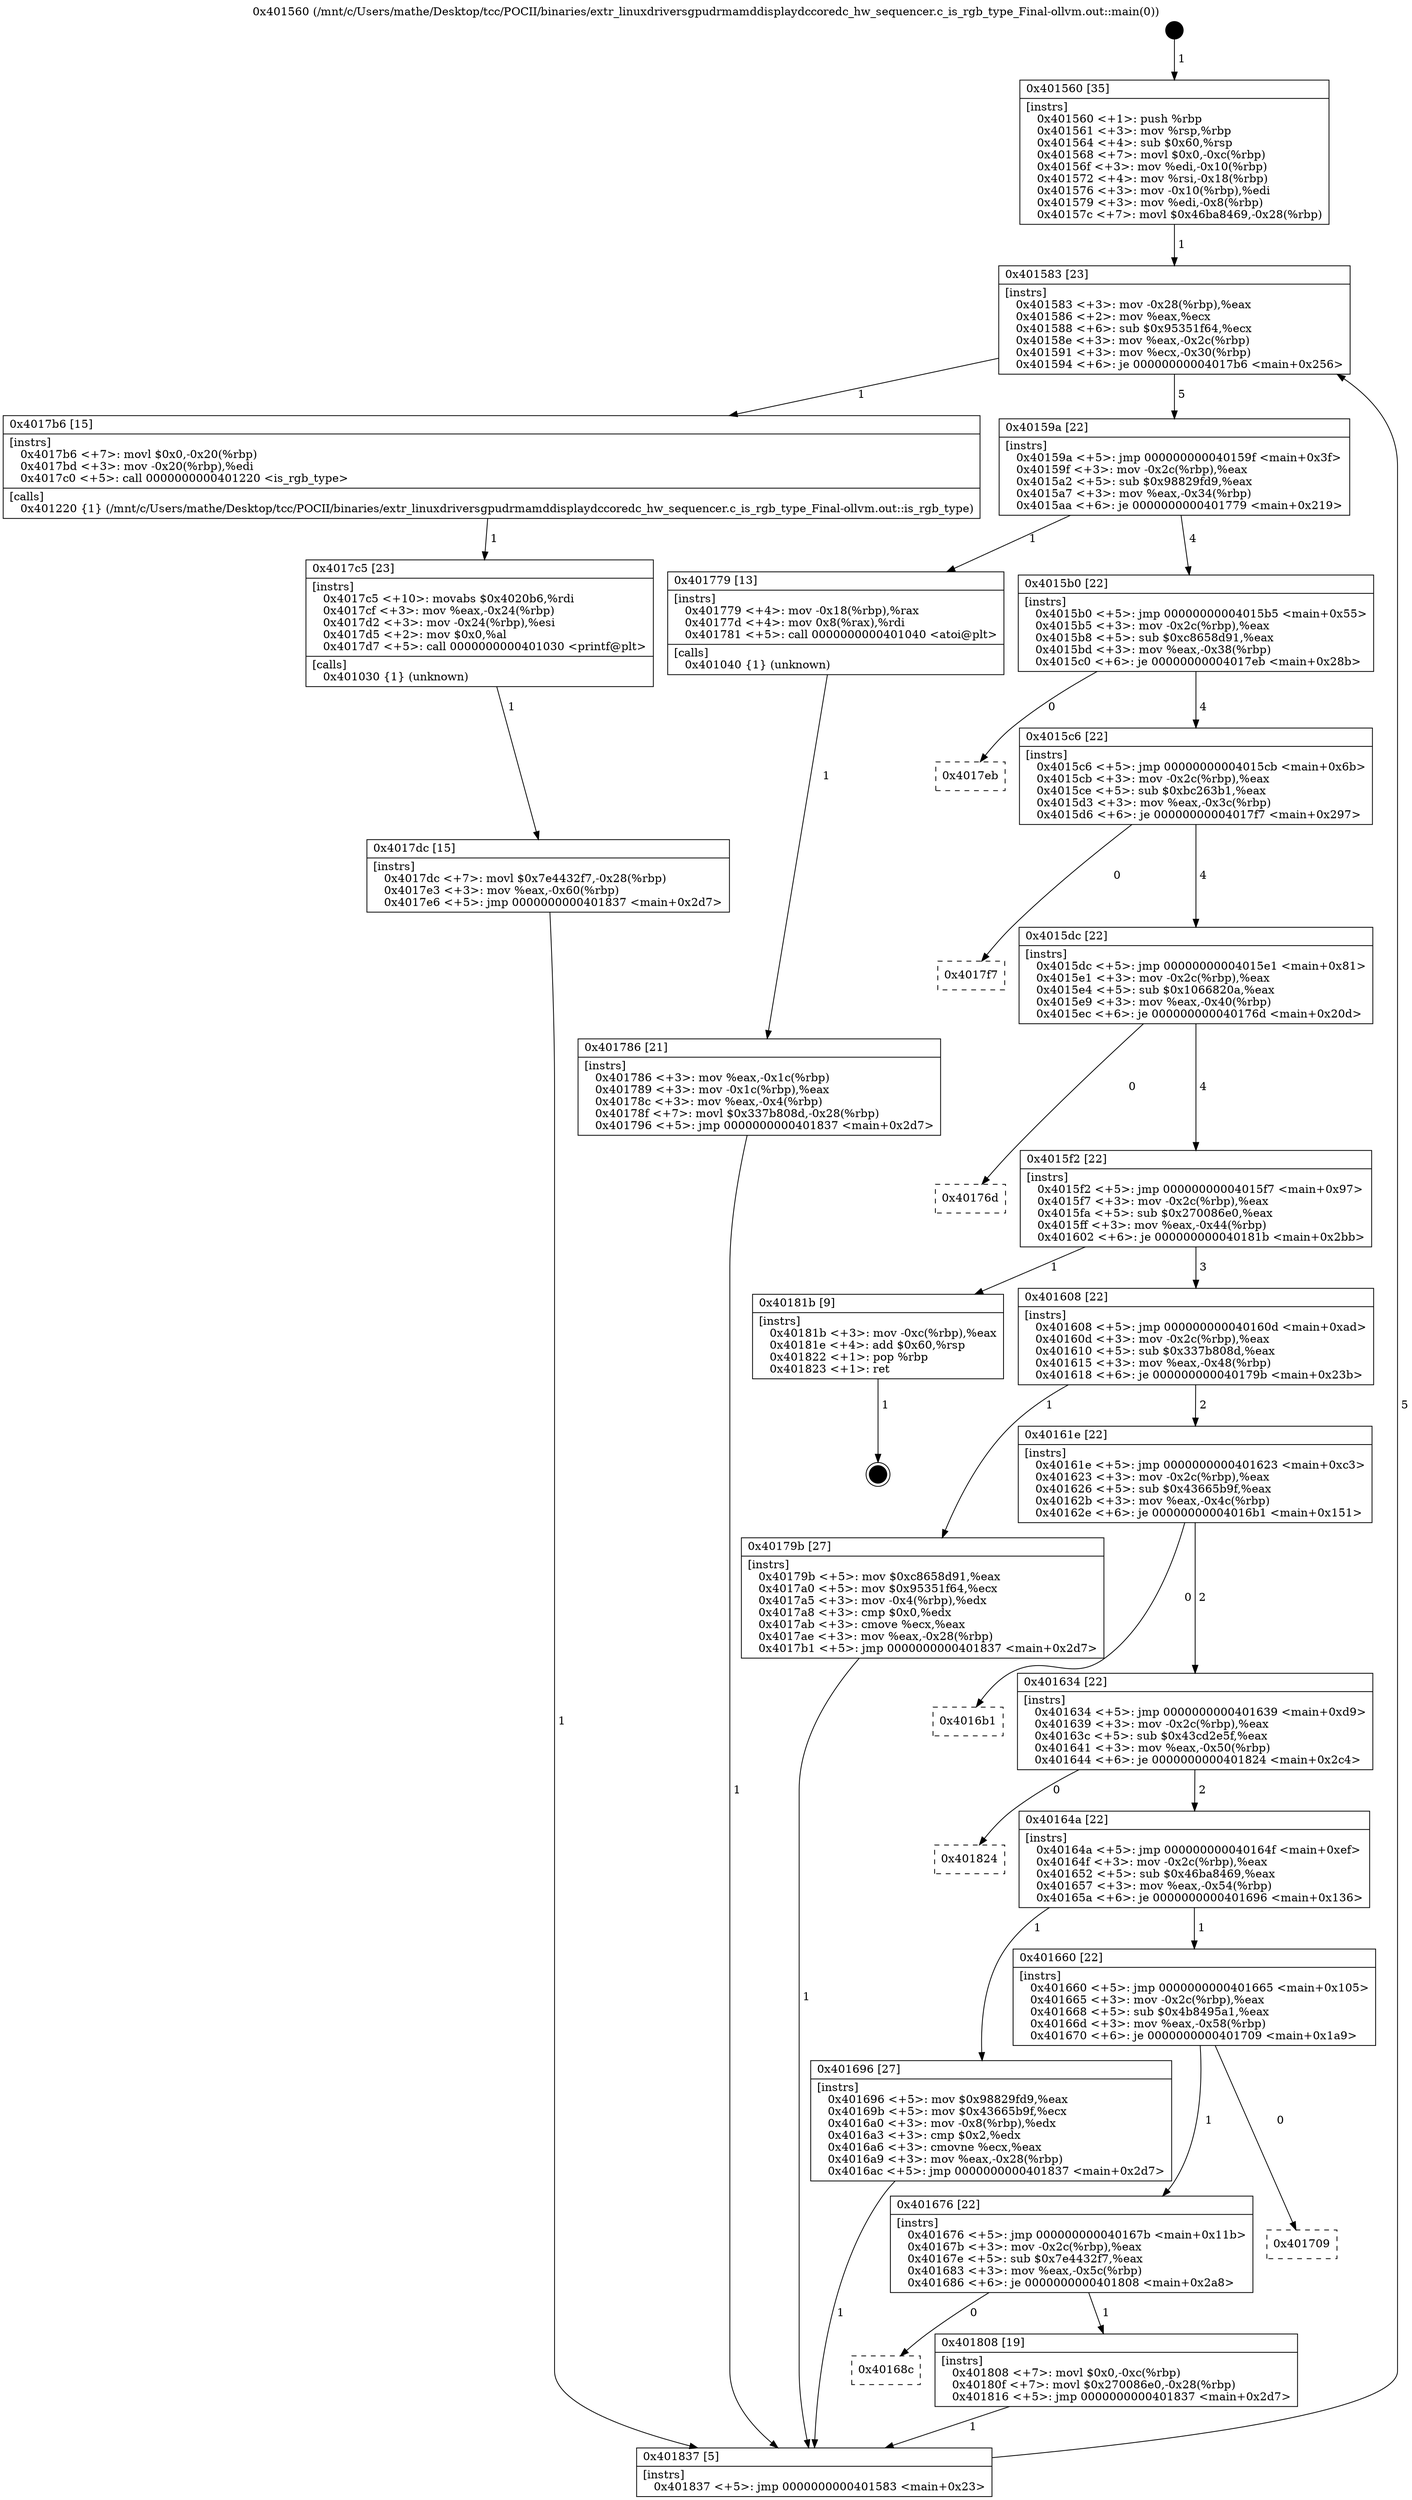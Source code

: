 digraph "0x401560" {
  label = "0x401560 (/mnt/c/Users/mathe/Desktop/tcc/POCII/binaries/extr_linuxdriversgpudrmamddisplaydccoredc_hw_sequencer.c_is_rgb_type_Final-ollvm.out::main(0))"
  labelloc = "t"
  node[shape=record]

  Entry [label="",width=0.3,height=0.3,shape=circle,fillcolor=black,style=filled]
  "0x401583" [label="{
     0x401583 [23]\l
     | [instrs]\l
     &nbsp;&nbsp;0x401583 \<+3\>: mov -0x28(%rbp),%eax\l
     &nbsp;&nbsp;0x401586 \<+2\>: mov %eax,%ecx\l
     &nbsp;&nbsp;0x401588 \<+6\>: sub $0x95351f64,%ecx\l
     &nbsp;&nbsp;0x40158e \<+3\>: mov %eax,-0x2c(%rbp)\l
     &nbsp;&nbsp;0x401591 \<+3\>: mov %ecx,-0x30(%rbp)\l
     &nbsp;&nbsp;0x401594 \<+6\>: je 00000000004017b6 \<main+0x256\>\l
  }"]
  "0x4017b6" [label="{
     0x4017b6 [15]\l
     | [instrs]\l
     &nbsp;&nbsp;0x4017b6 \<+7\>: movl $0x0,-0x20(%rbp)\l
     &nbsp;&nbsp;0x4017bd \<+3\>: mov -0x20(%rbp),%edi\l
     &nbsp;&nbsp;0x4017c0 \<+5\>: call 0000000000401220 \<is_rgb_type\>\l
     | [calls]\l
     &nbsp;&nbsp;0x401220 \{1\} (/mnt/c/Users/mathe/Desktop/tcc/POCII/binaries/extr_linuxdriversgpudrmamddisplaydccoredc_hw_sequencer.c_is_rgb_type_Final-ollvm.out::is_rgb_type)\l
  }"]
  "0x40159a" [label="{
     0x40159a [22]\l
     | [instrs]\l
     &nbsp;&nbsp;0x40159a \<+5\>: jmp 000000000040159f \<main+0x3f\>\l
     &nbsp;&nbsp;0x40159f \<+3\>: mov -0x2c(%rbp),%eax\l
     &nbsp;&nbsp;0x4015a2 \<+5\>: sub $0x98829fd9,%eax\l
     &nbsp;&nbsp;0x4015a7 \<+3\>: mov %eax,-0x34(%rbp)\l
     &nbsp;&nbsp;0x4015aa \<+6\>: je 0000000000401779 \<main+0x219\>\l
  }"]
  Exit [label="",width=0.3,height=0.3,shape=circle,fillcolor=black,style=filled,peripheries=2]
  "0x401779" [label="{
     0x401779 [13]\l
     | [instrs]\l
     &nbsp;&nbsp;0x401779 \<+4\>: mov -0x18(%rbp),%rax\l
     &nbsp;&nbsp;0x40177d \<+4\>: mov 0x8(%rax),%rdi\l
     &nbsp;&nbsp;0x401781 \<+5\>: call 0000000000401040 \<atoi@plt\>\l
     | [calls]\l
     &nbsp;&nbsp;0x401040 \{1\} (unknown)\l
  }"]
  "0x4015b0" [label="{
     0x4015b0 [22]\l
     | [instrs]\l
     &nbsp;&nbsp;0x4015b0 \<+5\>: jmp 00000000004015b5 \<main+0x55\>\l
     &nbsp;&nbsp;0x4015b5 \<+3\>: mov -0x2c(%rbp),%eax\l
     &nbsp;&nbsp;0x4015b8 \<+5\>: sub $0xc8658d91,%eax\l
     &nbsp;&nbsp;0x4015bd \<+3\>: mov %eax,-0x38(%rbp)\l
     &nbsp;&nbsp;0x4015c0 \<+6\>: je 00000000004017eb \<main+0x28b\>\l
  }"]
  "0x40168c" [label="{
     0x40168c\l
  }", style=dashed]
  "0x4017eb" [label="{
     0x4017eb\l
  }", style=dashed]
  "0x4015c6" [label="{
     0x4015c6 [22]\l
     | [instrs]\l
     &nbsp;&nbsp;0x4015c6 \<+5\>: jmp 00000000004015cb \<main+0x6b\>\l
     &nbsp;&nbsp;0x4015cb \<+3\>: mov -0x2c(%rbp),%eax\l
     &nbsp;&nbsp;0x4015ce \<+5\>: sub $0xbc263b1,%eax\l
     &nbsp;&nbsp;0x4015d3 \<+3\>: mov %eax,-0x3c(%rbp)\l
     &nbsp;&nbsp;0x4015d6 \<+6\>: je 00000000004017f7 \<main+0x297\>\l
  }"]
  "0x401808" [label="{
     0x401808 [19]\l
     | [instrs]\l
     &nbsp;&nbsp;0x401808 \<+7\>: movl $0x0,-0xc(%rbp)\l
     &nbsp;&nbsp;0x40180f \<+7\>: movl $0x270086e0,-0x28(%rbp)\l
     &nbsp;&nbsp;0x401816 \<+5\>: jmp 0000000000401837 \<main+0x2d7\>\l
  }"]
  "0x4017f7" [label="{
     0x4017f7\l
  }", style=dashed]
  "0x4015dc" [label="{
     0x4015dc [22]\l
     | [instrs]\l
     &nbsp;&nbsp;0x4015dc \<+5\>: jmp 00000000004015e1 \<main+0x81\>\l
     &nbsp;&nbsp;0x4015e1 \<+3\>: mov -0x2c(%rbp),%eax\l
     &nbsp;&nbsp;0x4015e4 \<+5\>: sub $0x1066820a,%eax\l
     &nbsp;&nbsp;0x4015e9 \<+3\>: mov %eax,-0x40(%rbp)\l
     &nbsp;&nbsp;0x4015ec \<+6\>: je 000000000040176d \<main+0x20d\>\l
  }"]
  "0x401676" [label="{
     0x401676 [22]\l
     | [instrs]\l
     &nbsp;&nbsp;0x401676 \<+5\>: jmp 000000000040167b \<main+0x11b\>\l
     &nbsp;&nbsp;0x40167b \<+3\>: mov -0x2c(%rbp),%eax\l
     &nbsp;&nbsp;0x40167e \<+5\>: sub $0x7e4432f7,%eax\l
     &nbsp;&nbsp;0x401683 \<+3\>: mov %eax,-0x5c(%rbp)\l
     &nbsp;&nbsp;0x401686 \<+6\>: je 0000000000401808 \<main+0x2a8\>\l
  }"]
  "0x40176d" [label="{
     0x40176d\l
  }", style=dashed]
  "0x4015f2" [label="{
     0x4015f2 [22]\l
     | [instrs]\l
     &nbsp;&nbsp;0x4015f2 \<+5\>: jmp 00000000004015f7 \<main+0x97\>\l
     &nbsp;&nbsp;0x4015f7 \<+3\>: mov -0x2c(%rbp),%eax\l
     &nbsp;&nbsp;0x4015fa \<+5\>: sub $0x270086e0,%eax\l
     &nbsp;&nbsp;0x4015ff \<+3\>: mov %eax,-0x44(%rbp)\l
     &nbsp;&nbsp;0x401602 \<+6\>: je 000000000040181b \<main+0x2bb\>\l
  }"]
  "0x401709" [label="{
     0x401709\l
  }", style=dashed]
  "0x40181b" [label="{
     0x40181b [9]\l
     | [instrs]\l
     &nbsp;&nbsp;0x40181b \<+3\>: mov -0xc(%rbp),%eax\l
     &nbsp;&nbsp;0x40181e \<+4\>: add $0x60,%rsp\l
     &nbsp;&nbsp;0x401822 \<+1\>: pop %rbp\l
     &nbsp;&nbsp;0x401823 \<+1\>: ret\l
  }"]
  "0x401608" [label="{
     0x401608 [22]\l
     | [instrs]\l
     &nbsp;&nbsp;0x401608 \<+5\>: jmp 000000000040160d \<main+0xad\>\l
     &nbsp;&nbsp;0x40160d \<+3\>: mov -0x2c(%rbp),%eax\l
     &nbsp;&nbsp;0x401610 \<+5\>: sub $0x337b808d,%eax\l
     &nbsp;&nbsp;0x401615 \<+3\>: mov %eax,-0x48(%rbp)\l
     &nbsp;&nbsp;0x401618 \<+6\>: je 000000000040179b \<main+0x23b\>\l
  }"]
  "0x4017dc" [label="{
     0x4017dc [15]\l
     | [instrs]\l
     &nbsp;&nbsp;0x4017dc \<+7\>: movl $0x7e4432f7,-0x28(%rbp)\l
     &nbsp;&nbsp;0x4017e3 \<+3\>: mov %eax,-0x60(%rbp)\l
     &nbsp;&nbsp;0x4017e6 \<+5\>: jmp 0000000000401837 \<main+0x2d7\>\l
  }"]
  "0x40179b" [label="{
     0x40179b [27]\l
     | [instrs]\l
     &nbsp;&nbsp;0x40179b \<+5\>: mov $0xc8658d91,%eax\l
     &nbsp;&nbsp;0x4017a0 \<+5\>: mov $0x95351f64,%ecx\l
     &nbsp;&nbsp;0x4017a5 \<+3\>: mov -0x4(%rbp),%edx\l
     &nbsp;&nbsp;0x4017a8 \<+3\>: cmp $0x0,%edx\l
     &nbsp;&nbsp;0x4017ab \<+3\>: cmove %ecx,%eax\l
     &nbsp;&nbsp;0x4017ae \<+3\>: mov %eax,-0x28(%rbp)\l
     &nbsp;&nbsp;0x4017b1 \<+5\>: jmp 0000000000401837 \<main+0x2d7\>\l
  }"]
  "0x40161e" [label="{
     0x40161e [22]\l
     | [instrs]\l
     &nbsp;&nbsp;0x40161e \<+5\>: jmp 0000000000401623 \<main+0xc3\>\l
     &nbsp;&nbsp;0x401623 \<+3\>: mov -0x2c(%rbp),%eax\l
     &nbsp;&nbsp;0x401626 \<+5\>: sub $0x43665b9f,%eax\l
     &nbsp;&nbsp;0x40162b \<+3\>: mov %eax,-0x4c(%rbp)\l
     &nbsp;&nbsp;0x40162e \<+6\>: je 00000000004016b1 \<main+0x151\>\l
  }"]
  "0x4017c5" [label="{
     0x4017c5 [23]\l
     | [instrs]\l
     &nbsp;&nbsp;0x4017c5 \<+10\>: movabs $0x4020b6,%rdi\l
     &nbsp;&nbsp;0x4017cf \<+3\>: mov %eax,-0x24(%rbp)\l
     &nbsp;&nbsp;0x4017d2 \<+3\>: mov -0x24(%rbp),%esi\l
     &nbsp;&nbsp;0x4017d5 \<+2\>: mov $0x0,%al\l
     &nbsp;&nbsp;0x4017d7 \<+5\>: call 0000000000401030 \<printf@plt\>\l
     | [calls]\l
     &nbsp;&nbsp;0x401030 \{1\} (unknown)\l
  }"]
  "0x4016b1" [label="{
     0x4016b1\l
  }", style=dashed]
  "0x401634" [label="{
     0x401634 [22]\l
     | [instrs]\l
     &nbsp;&nbsp;0x401634 \<+5\>: jmp 0000000000401639 \<main+0xd9\>\l
     &nbsp;&nbsp;0x401639 \<+3\>: mov -0x2c(%rbp),%eax\l
     &nbsp;&nbsp;0x40163c \<+5\>: sub $0x43cd2e5f,%eax\l
     &nbsp;&nbsp;0x401641 \<+3\>: mov %eax,-0x50(%rbp)\l
     &nbsp;&nbsp;0x401644 \<+6\>: je 0000000000401824 \<main+0x2c4\>\l
  }"]
  "0x401786" [label="{
     0x401786 [21]\l
     | [instrs]\l
     &nbsp;&nbsp;0x401786 \<+3\>: mov %eax,-0x1c(%rbp)\l
     &nbsp;&nbsp;0x401789 \<+3\>: mov -0x1c(%rbp),%eax\l
     &nbsp;&nbsp;0x40178c \<+3\>: mov %eax,-0x4(%rbp)\l
     &nbsp;&nbsp;0x40178f \<+7\>: movl $0x337b808d,-0x28(%rbp)\l
     &nbsp;&nbsp;0x401796 \<+5\>: jmp 0000000000401837 \<main+0x2d7\>\l
  }"]
  "0x401824" [label="{
     0x401824\l
  }", style=dashed]
  "0x40164a" [label="{
     0x40164a [22]\l
     | [instrs]\l
     &nbsp;&nbsp;0x40164a \<+5\>: jmp 000000000040164f \<main+0xef\>\l
     &nbsp;&nbsp;0x40164f \<+3\>: mov -0x2c(%rbp),%eax\l
     &nbsp;&nbsp;0x401652 \<+5\>: sub $0x46ba8469,%eax\l
     &nbsp;&nbsp;0x401657 \<+3\>: mov %eax,-0x54(%rbp)\l
     &nbsp;&nbsp;0x40165a \<+6\>: je 0000000000401696 \<main+0x136\>\l
  }"]
  "0x401560" [label="{
     0x401560 [35]\l
     | [instrs]\l
     &nbsp;&nbsp;0x401560 \<+1\>: push %rbp\l
     &nbsp;&nbsp;0x401561 \<+3\>: mov %rsp,%rbp\l
     &nbsp;&nbsp;0x401564 \<+4\>: sub $0x60,%rsp\l
     &nbsp;&nbsp;0x401568 \<+7\>: movl $0x0,-0xc(%rbp)\l
     &nbsp;&nbsp;0x40156f \<+3\>: mov %edi,-0x10(%rbp)\l
     &nbsp;&nbsp;0x401572 \<+4\>: mov %rsi,-0x18(%rbp)\l
     &nbsp;&nbsp;0x401576 \<+3\>: mov -0x10(%rbp),%edi\l
     &nbsp;&nbsp;0x401579 \<+3\>: mov %edi,-0x8(%rbp)\l
     &nbsp;&nbsp;0x40157c \<+7\>: movl $0x46ba8469,-0x28(%rbp)\l
  }"]
  "0x401696" [label="{
     0x401696 [27]\l
     | [instrs]\l
     &nbsp;&nbsp;0x401696 \<+5\>: mov $0x98829fd9,%eax\l
     &nbsp;&nbsp;0x40169b \<+5\>: mov $0x43665b9f,%ecx\l
     &nbsp;&nbsp;0x4016a0 \<+3\>: mov -0x8(%rbp),%edx\l
     &nbsp;&nbsp;0x4016a3 \<+3\>: cmp $0x2,%edx\l
     &nbsp;&nbsp;0x4016a6 \<+3\>: cmovne %ecx,%eax\l
     &nbsp;&nbsp;0x4016a9 \<+3\>: mov %eax,-0x28(%rbp)\l
     &nbsp;&nbsp;0x4016ac \<+5\>: jmp 0000000000401837 \<main+0x2d7\>\l
  }"]
  "0x401660" [label="{
     0x401660 [22]\l
     | [instrs]\l
     &nbsp;&nbsp;0x401660 \<+5\>: jmp 0000000000401665 \<main+0x105\>\l
     &nbsp;&nbsp;0x401665 \<+3\>: mov -0x2c(%rbp),%eax\l
     &nbsp;&nbsp;0x401668 \<+5\>: sub $0x4b8495a1,%eax\l
     &nbsp;&nbsp;0x40166d \<+3\>: mov %eax,-0x58(%rbp)\l
     &nbsp;&nbsp;0x401670 \<+6\>: je 0000000000401709 \<main+0x1a9\>\l
  }"]
  "0x401837" [label="{
     0x401837 [5]\l
     | [instrs]\l
     &nbsp;&nbsp;0x401837 \<+5\>: jmp 0000000000401583 \<main+0x23\>\l
  }"]
  Entry -> "0x401560" [label=" 1"]
  "0x401583" -> "0x4017b6" [label=" 1"]
  "0x401583" -> "0x40159a" [label=" 5"]
  "0x40181b" -> Exit [label=" 1"]
  "0x40159a" -> "0x401779" [label=" 1"]
  "0x40159a" -> "0x4015b0" [label=" 4"]
  "0x401808" -> "0x401837" [label=" 1"]
  "0x4015b0" -> "0x4017eb" [label=" 0"]
  "0x4015b0" -> "0x4015c6" [label=" 4"]
  "0x401676" -> "0x40168c" [label=" 0"]
  "0x4015c6" -> "0x4017f7" [label=" 0"]
  "0x4015c6" -> "0x4015dc" [label=" 4"]
  "0x401676" -> "0x401808" [label=" 1"]
  "0x4015dc" -> "0x40176d" [label=" 0"]
  "0x4015dc" -> "0x4015f2" [label=" 4"]
  "0x401660" -> "0x401676" [label=" 1"]
  "0x4015f2" -> "0x40181b" [label=" 1"]
  "0x4015f2" -> "0x401608" [label=" 3"]
  "0x401660" -> "0x401709" [label=" 0"]
  "0x401608" -> "0x40179b" [label=" 1"]
  "0x401608" -> "0x40161e" [label=" 2"]
  "0x4017dc" -> "0x401837" [label=" 1"]
  "0x40161e" -> "0x4016b1" [label=" 0"]
  "0x40161e" -> "0x401634" [label=" 2"]
  "0x4017c5" -> "0x4017dc" [label=" 1"]
  "0x401634" -> "0x401824" [label=" 0"]
  "0x401634" -> "0x40164a" [label=" 2"]
  "0x4017b6" -> "0x4017c5" [label=" 1"]
  "0x40164a" -> "0x401696" [label=" 1"]
  "0x40164a" -> "0x401660" [label=" 1"]
  "0x401696" -> "0x401837" [label=" 1"]
  "0x401560" -> "0x401583" [label=" 1"]
  "0x401837" -> "0x401583" [label=" 5"]
  "0x401779" -> "0x401786" [label=" 1"]
  "0x401786" -> "0x401837" [label=" 1"]
  "0x40179b" -> "0x401837" [label=" 1"]
}
